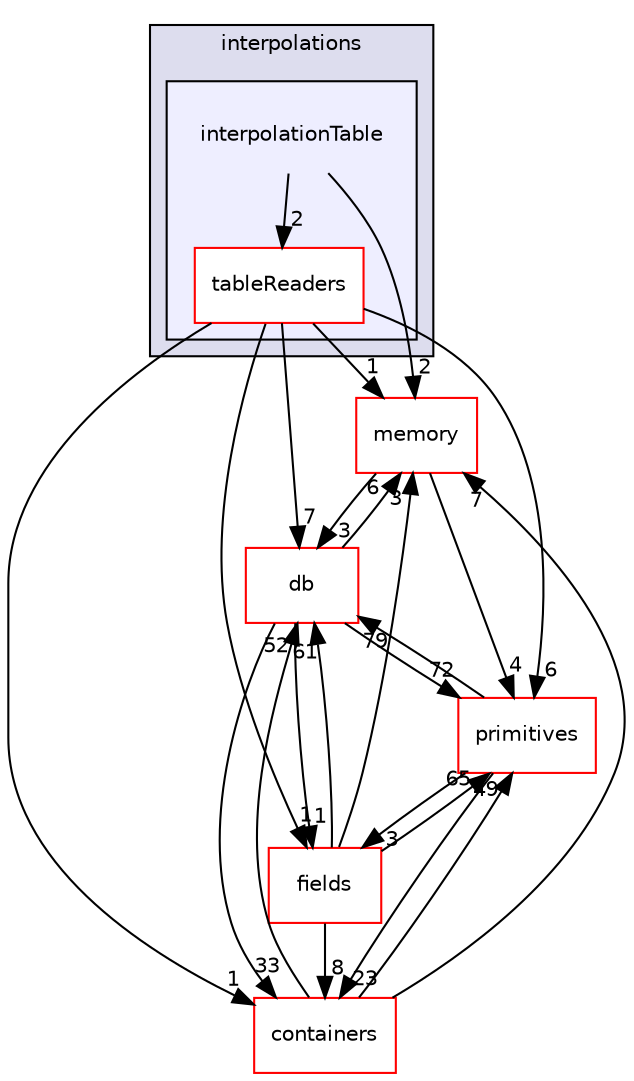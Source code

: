 digraph "src/OpenFOAM/interpolations/interpolationTable" {
  bgcolor=transparent;
  compound=true
  node [ fontsize="10", fontname="Helvetica"];
  edge [ labelfontsize="10", labelfontname="Helvetica"];
  subgraph clusterdir_e764f87aebd421bcba631b254777cd25 {
    graph [ bgcolor="#ddddee", pencolor="black", label="interpolations" fontname="Helvetica", fontsize="10", URL="dir_e764f87aebd421bcba631b254777cd25.html"]
  subgraph clusterdir_9f1aca8cdff648a574ac91ac8f606876 {
    graph [ bgcolor="#eeeeff", pencolor="black", label="" URL="dir_9f1aca8cdff648a574ac91ac8f606876.html"];
    dir_9f1aca8cdff648a574ac91ac8f606876 [shape=plaintext label="interpolationTable"];
    dir_f6f39c37c2453dc98685617372493be5 [shape=box label="tableReaders" color="red" fillcolor="white" style="filled" URL="dir_f6f39c37c2453dc98685617372493be5.html"];
  }
  }
  dir_385a22dcc2f7120acb0f1a7a832b3b8d [shape=box label="memory" color="red" URL="dir_385a22dcc2f7120acb0f1a7a832b3b8d.html"];
  dir_962442b8f989d5529fab5e0f0e4ffb74 [shape=box label="fields" color="red" URL="dir_962442b8f989d5529fab5e0f0e4ffb74.html"];
  dir_19d0872053bde092be81d7fe3f56cbf7 [shape=box label="containers" color="red" URL="dir_19d0872053bde092be81d7fe3f56cbf7.html"];
  dir_63c634f7a7cfd679ac26c67fb30fc32f [shape=box label="db" color="red" URL="dir_63c634f7a7cfd679ac26c67fb30fc32f.html"];
  dir_3e50f45338116b169052b428016851aa [shape=box label="primitives" color="red" URL="dir_3e50f45338116b169052b428016851aa.html"];
  dir_385a22dcc2f7120acb0f1a7a832b3b8d->dir_63c634f7a7cfd679ac26c67fb30fc32f [headlabel="3", labeldistance=1.5 headhref="dir_002222_001954.html"];
  dir_385a22dcc2f7120acb0f1a7a832b3b8d->dir_3e50f45338116b169052b428016851aa [headlabel="4", labeldistance=1.5 headhref="dir_002222_002326.html"];
  dir_962442b8f989d5529fab5e0f0e4ffb74->dir_385a22dcc2f7120acb0f1a7a832b3b8d [headlabel="3", labeldistance=1.5 headhref="dir_002022_002222.html"];
  dir_962442b8f989d5529fab5e0f0e4ffb74->dir_19d0872053bde092be81d7fe3f56cbf7 [headlabel="8", labeldistance=1.5 headhref="dir_002022_001903.html"];
  dir_962442b8f989d5529fab5e0f0e4ffb74->dir_63c634f7a7cfd679ac26c67fb30fc32f [headlabel="61", labeldistance=1.5 headhref="dir_002022_001954.html"];
  dir_962442b8f989d5529fab5e0f0e4ffb74->dir_3e50f45338116b169052b428016851aa [headlabel="65", labeldistance=1.5 headhref="dir_002022_002326.html"];
  dir_19d0872053bde092be81d7fe3f56cbf7->dir_385a22dcc2f7120acb0f1a7a832b3b8d [headlabel="7", labeldistance=1.5 headhref="dir_001903_002222.html"];
  dir_19d0872053bde092be81d7fe3f56cbf7->dir_63c634f7a7cfd679ac26c67fb30fc32f [headlabel="52", labeldistance=1.5 headhref="dir_001903_001954.html"];
  dir_19d0872053bde092be81d7fe3f56cbf7->dir_3e50f45338116b169052b428016851aa [headlabel="49", labeldistance=1.5 headhref="dir_001903_002326.html"];
  dir_f6f39c37c2453dc98685617372493be5->dir_385a22dcc2f7120acb0f1a7a832b3b8d [headlabel="1", labeldistance=1.5 headhref="dir_002127_002222.html"];
  dir_f6f39c37c2453dc98685617372493be5->dir_962442b8f989d5529fab5e0f0e4ffb74 [headlabel="1", labeldistance=1.5 headhref="dir_002127_002022.html"];
  dir_f6f39c37c2453dc98685617372493be5->dir_19d0872053bde092be81d7fe3f56cbf7 [headlabel="1", labeldistance=1.5 headhref="dir_002127_001903.html"];
  dir_f6f39c37c2453dc98685617372493be5->dir_63c634f7a7cfd679ac26c67fb30fc32f [headlabel="7", labeldistance=1.5 headhref="dir_002127_001954.html"];
  dir_f6f39c37c2453dc98685617372493be5->dir_3e50f45338116b169052b428016851aa [headlabel="6", labeldistance=1.5 headhref="dir_002127_002326.html"];
  dir_63c634f7a7cfd679ac26c67fb30fc32f->dir_385a22dcc2f7120acb0f1a7a832b3b8d [headlabel="6", labeldistance=1.5 headhref="dir_001954_002222.html"];
  dir_63c634f7a7cfd679ac26c67fb30fc32f->dir_962442b8f989d5529fab5e0f0e4ffb74 [headlabel="1", labeldistance=1.5 headhref="dir_001954_002022.html"];
  dir_63c634f7a7cfd679ac26c67fb30fc32f->dir_19d0872053bde092be81d7fe3f56cbf7 [headlabel="33", labeldistance=1.5 headhref="dir_001954_001903.html"];
  dir_63c634f7a7cfd679ac26c67fb30fc32f->dir_3e50f45338116b169052b428016851aa [headlabel="72", labeldistance=1.5 headhref="dir_001954_002326.html"];
  dir_3e50f45338116b169052b428016851aa->dir_962442b8f989d5529fab5e0f0e4ffb74 [headlabel="3", labeldistance=1.5 headhref="dir_002326_002022.html"];
  dir_3e50f45338116b169052b428016851aa->dir_19d0872053bde092be81d7fe3f56cbf7 [headlabel="23", labeldistance=1.5 headhref="dir_002326_001903.html"];
  dir_3e50f45338116b169052b428016851aa->dir_63c634f7a7cfd679ac26c67fb30fc32f [headlabel="79", labeldistance=1.5 headhref="dir_002326_001954.html"];
  dir_9f1aca8cdff648a574ac91ac8f606876->dir_385a22dcc2f7120acb0f1a7a832b3b8d [headlabel="2", labeldistance=1.5 headhref="dir_002126_002222.html"];
  dir_9f1aca8cdff648a574ac91ac8f606876->dir_f6f39c37c2453dc98685617372493be5 [headlabel="2", labeldistance=1.5 headhref="dir_002126_002127.html"];
}
